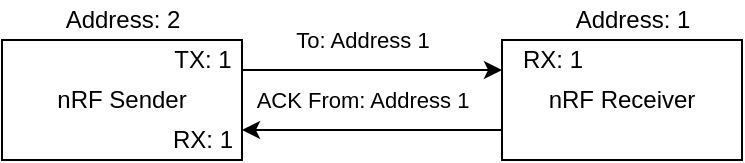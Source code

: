 <mxfile version="14.7.6" type="github"><diagram id="A4IyuPG652XMWRJrlPqJ" name="Page-1"><mxGraphModel dx="2017" dy="769" grid="1" gridSize="10" guides="1" tooltips="1" connect="1" arrows="1" fold="1" page="1" pageScale="1" pageWidth="850" pageHeight="1100" math="0" shadow="0"><root><mxCell id="0"/><mxCell id="1" parent="0"/><mxCell id="AMxbkQby5Cz6vdSXOQPv-5" value="To: Address 1" style="edgeStyle=orthogonalEdgeStyle;rounded=0;orthogonalLoop=1;jettySize=auto;html=1;entryX=0;entryY=0.25;entryDx=0;entryDy=0;exitX=1;exitY=0.25;exitDx=0;exitDy=0;" parent="1" source="AMxbkQby5Cz6vdSXOQPv-2" target="AMxbkQby5Cz6vdSXOQPv-1" edge="1"><mxGeometry x="-0.077" y="15" relative="1" as="geometry"><mxPoint as="offset"/></mxGeometry></mxCell><mxCell id="AMxbkQby5Cz6vdSXOQPv-1" value="nRF Receiver" style="rounded=0;whiteSpace=wrap;html=1;align=center;" parent="1" vertex="1"><mxGeometry x="320" y="80" width="120" height="60" as="geometry"/></mxCell><mxCell id="AMxbkQby5Cz6vdSXOQPv-6" style="edgeStyle=orthogonalEdgeStyle;rounded=0;orthogonalLoop=1;jettySize=auto;html=1;exitX=0;exitY=0.75;exitDx=0;exitDy=0;entryX=1;entryY=0.75;entryDx=0;entryDy=0;" parent="1" source="AMxbkQby5Cz6vdSXOQPv-1" target="AMxbkQby5Cz6vdSXOQPv-2" edge="1"><mxGeometry relative="1" as="geometry"/></mxCell><mxCell id="AMxbkQby5Cz6vdSXOQPv-7" value="ACK From: Address 1" style="edgeLabel;html=1;align=center;verticalAlign=middle;resizable=0;points=[];" parent="AMxbkQby5Cz6vdSXOQPv-6" vertex="1" connectable="0"><mxGeometry x="0.154" relative="1" as="geometry"><mxPoint x="5" y="-15" as="offset"/></mxGeometry></mxCell><mxCell id="AMxbkQby5Cz6vdSXOQPv-2" value="nRF Sender" style="rounded=0;whiteSpace=wrap;html=1;align=center;" parent="1" vertex="1"><mxGeometry x="70" y="80" width="120" height="60" as="geometry"/></mxCell><mxCell id="AMxbkQby5Cz6vdSXOQPv-3" value="Address: 2" style="text;html=1;align=center;verticalAlign=middle;resizable=0;points=[];autosize=1;strokeColor=none;" parent="1" vertex="1"><mxGeometry x="95" y="60" width="70" height="20" as="geometry"/></mxCell><mxCell id="AMxbkQby5Cz6vdSXOQPv-4" value="Address: 1" style="text;html=1;align=center;verticalAlign=middle;resizable=0;points=[];autosize=1;strokeColor=none;" parent="1" vertex="1"><mxGeometry x="350" y="60" width="70" height="20" as="geometry"/></mxCell><mxCell id="AMxbkQby5Cz6vdSXOQPv-8" value="RX: 1" style="text;html=1;align=center;verticalAlign=middle;resizable=0;points=[];autosize=1;strokeColor=none;" parent="1" vertex="1"><mxGeometry x="320" y="80" width="50" height="20" as="geometry"/></mxCell><mxCell id="AMxbkQby5Cz6vdSXOQPv-9" value="TX: 1" style="text;html=1;align=center;verticalAlign=middle;resizable=0;points=[];autosize=1;strokeColor=none;" parent="1" vertex="1"><mxGeometry x="150" y="80" width="40" height="20" as="geometry"/></mxCell><mxCell id="AMxbkQby5Cz6vdSXOQPv-10" value="RX: 1" style="text;html=1;align=center;verticalAlign=middle;resizable=0;points=[];autosize=1;strokeColor=none;" parent="1" vertex="1"><mxGeometry x="145" y="120" width="50" height="20" as="geometry"/></mxCell></root></mxGraphModel></diagram></mxfile>